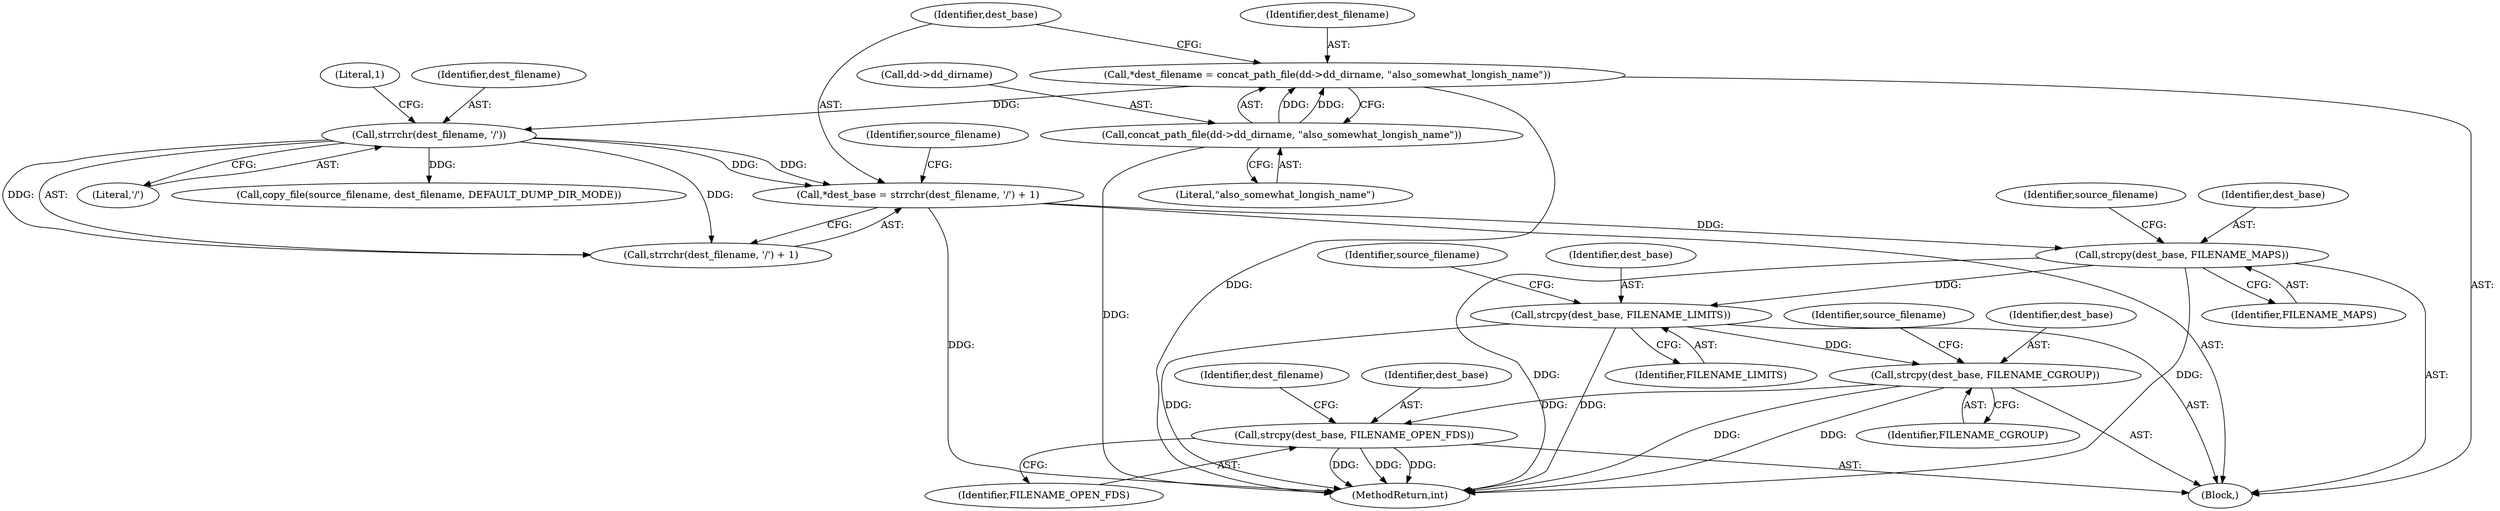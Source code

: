 digraph "0_abrt_80408e9e24a1c10f85fd969e1853e0f192157f92_0@API" {
"1000665" [label="(Call,*dest_base = strrchr(dest_filename, '/') + 1)"];
"1000668" [label="(Call,strrchr(dest_filename, '/'))"];
"1000657" [label="(Call,*dest_filename = concat_path_file(dd->dd_dirname, \"also_somewhat_longish_name\"))"];
"1000659" [label="(Call,concat_path_file(dd->dd_dirname, \"also_somewhat_longish_name\"))"];
"1000677" [label="(Call,strcpy(dest_base, FILENAME_MAPS))"];
"1000698" [label="(Call,strcpy(dest_base, FILENAME_LIMITS))"];
"1000719" [label="(Call,strcpy(dest_base, FILENAME_CGROUP))"];
"1000735" [label="(Call,strcpy(dest_base, FILENAME_OPEN_FDS))"];
"1000677" [label="(Call,strcpy(dest_base, FILENAME_MAPS))"];
"1000736" [label="(Identifier,dest_base)"];
"1000623" [label="(Block,)"];
"1000720" [label="(Identifier,dest_base)"];
"1000719" [label="(Call,strcpy(dest_base, FILENAME_CGROUP))"];
"1000671" [label="(Literal,1)"];
"1000658" [label="(Identifier,dest_filename)"];
"1000740" [label="(Identifier,dest_filename)"];
"1000678" [label="(Identifier,dest_base)"];
"1000670" [label="(Literal,'/')"];
"1001168" [label="(MethodReturn,int)"];
"1000702" [label="(Identifier,source_filename)"];
"1000737" [label="(Identifier,FILENAME_OPEN_FDS)"];
"1000657" [label="(Call,*dest_filename = concat_path_file(dd->dd_dirname, \"also_somewhat_longish_name\"))"];
"1000681" [label="(Identifier,source_filename)"];
"1000700" [label="(Identifier,FILENAME_LIMITS)"];
"1000669" [label="(Identifier,dest_filename)"];
"1000663" [label="(Literal,\"also_somewhat_longish_name\")"];
"1000680" [label="(Call,copy_file(source_filename, dest_filename, DEFAULT_DUMP_DIR_MODE))"];
"1000666" [label="(Identifier,dest_base)"];
"1000679" [label="(Identifier,FILENAME_MAPS)"];
"1000659" [label="(Call,concat_path_file(dd->dd_dirname, \"also_somewhat_longish_name\"))"];
"1000668" [label="(Call,strrchr(dest_filename, '/'))"];
"1000735" [label="(Call,strcpy(dest_base, FILENAME_OPEN_FDS))"];
"1000723" [label="(Identifier,source_filename)"];
"1000660" [label="(Call,dd->dd_dirname)"];
"1000699" [label="(Identifier,dest_base)"];
"1000665" [label="(Call,*dest_base = strrchr(dest_filename, '/') + 1)"];
"1000674" [label="(Identifier,source_filename)"];
"1000721" [label="(Identifier,FILENAME_CGROUP)"];
"1000667" [label="(Call,strrchr(dest_filename, '/') + 1)"];
"1000698" [label="(Call,strcpy(dest_base, FILENAME_LIMITS))"];
"1000665" -> "1000623"  [label="AST: "];
"1000665" -> "1000667"  [label="CFG: "];
"1000666" -> "1000665"  [label="AST: "];
"1000667" -> "1000665"  [label="AST: "];
"1000674" -> "1000665"  [label="CFG: "];
"1000665" -> "1001168"  [label="DDG: "];
"1000668" -> "1000665"  [label="DDG: "];
"1000668" -> "1000665"  [label="DDG: "];
"1000665" -> "1000677"  [label="DDG: "];
"1000668" -> "1000667"  [label="AST: "];
"1000668" -> "1000670"  [label="CFG: "];
"1000669" -> "1000668"  [label="AST: "];
"1000670" -> "1000668"  [label="AST: "];
"1000671" -> "1000668"  [label="CFG: "];
"1000668" -> "1000667"  [label="DDG: "];
"1000668" -> "1000667"  [label="DDG: "];
"1000657" -> "1000668"  [label="DDG: "];
"1000668" -> "1000680"  [label="DDG: "];
"1000657" -> "1000623"  [label="AST: "];
"1000657" -> "1000659"  [label="CFG: "];
"1000658" -> "1000657"  [label="AST: "];
"1000659" -> "1000657"  [label="AST: "];
"1000666" -> "1000657"  [label="CFG: "];
"1000657" -> "1001168"  [label="DDG: "];
"1000659" -> "1000657"  [label="DDG: "];
"1000659" -> "1000657"  [label="DDG: "];
"1000659" -> "1000663"  [label="CFG: "];
"1000660" -> "1000659"  [label="AST: "];
"1000663" -> "1000659"  [label="AST: "];
"1000659" -> "1001168"  [label="DDG: "];
"1000677" -> "1000623"  [label="AST: "];
"1000677" -> "1000679"  [label="CFG: "];
"1000678" -> "1000677"  [label="AST: "];
"1000679" -> "1000677"  [label="AST: "];
"1000681" -> "1000677"  [label="CFG: "];
"1000677" -> "1001168"  [label="DDG: "];
"1000677" -> "1001168"  [label="DDG: "];
"1000677" -> "1000698"  [label="DDG: "];
"1000698" -> "1000623"  [label="AST: "];
"1000698" -> "1000700"  [label="CFG: "];
"1000699" -> "1000698"  [label="AST: "];
"1000700" -> "1000698"  [label="AST: "];
"1000702" -> "1000698"  [label="CFG: "];
"1000698" -> "1001168"  [label="DDG: "];
"1000698" -> "1001168"  [label="DDG: "];
"1000698" -> "1000719"  [label="DDG: "];
"1000719" -> "1000623"  [label="AST: "];
"1000719" -> "1000721"  [label="CFG: "];
"1000720" -> "1000719"  [label="AST: "];
"1000721" -> "1000719"  [label="AST: "];
"1000723" -> "1000719"  [label="CFG: "];
"1000719" -> "1001168"  [label="DDG: "];
"1000719" -> "1001168"  [label="DDG: "];
"1000719" -> "1000735"  [label="DDG: "];
"1000735" -> "1000623"  [label="AST: "];
"1000735" -> "1000737"  [label="CFG: "];
"1000736" -> "1000735"  [label="AST: "];
"1000737" -> "1000735"  [label="AST: "];
"1000740" -> "1000735"  [label="CFG: "];
"1000735" -> "1001168"  [label="DDG: "];
"1000735" -> "1001168"  [label="DDG: "];
"1000735" -> "1001168"  [label="DDG: "];
}
